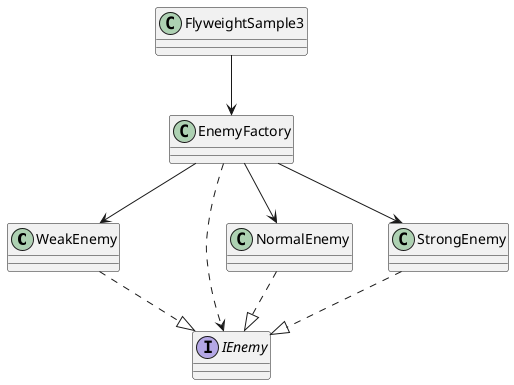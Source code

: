 ﻿@startuml

WeakEnemy ..|> IEnemy
NormalEnemy ..|> IEnemy
StrongEnemy ..|> IEnemy
EnemyFactory --> WeakEnemy
EnemyFactory --> NormalEnemy
EnemyFactory --> StrongEnemy
EnemyFactory ..> IEnemy
FlyweightSample3 --> EnemyFactory

class FlyweightSample3
interface IEnemy
class WeakEnemy
class NormalEnemy
class StrongEnemy
class EnemyFactory
@enduml
